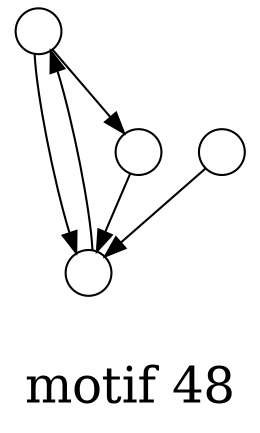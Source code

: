/*****
motif 48
*****/

digraph G {
  graph [splines=false overlap=false]
  node  [shape=ellipse, width=0.3, height=0.3, label=""]
  0 ;
  1 ;
  2 ;
  3 ;
  0 -> 1;
  0 -> 2;
  1 -> 0;
  2 -> 1;
  3 -> 1;
  label = "\nmotif 48\n";  fontsize=24;
}
